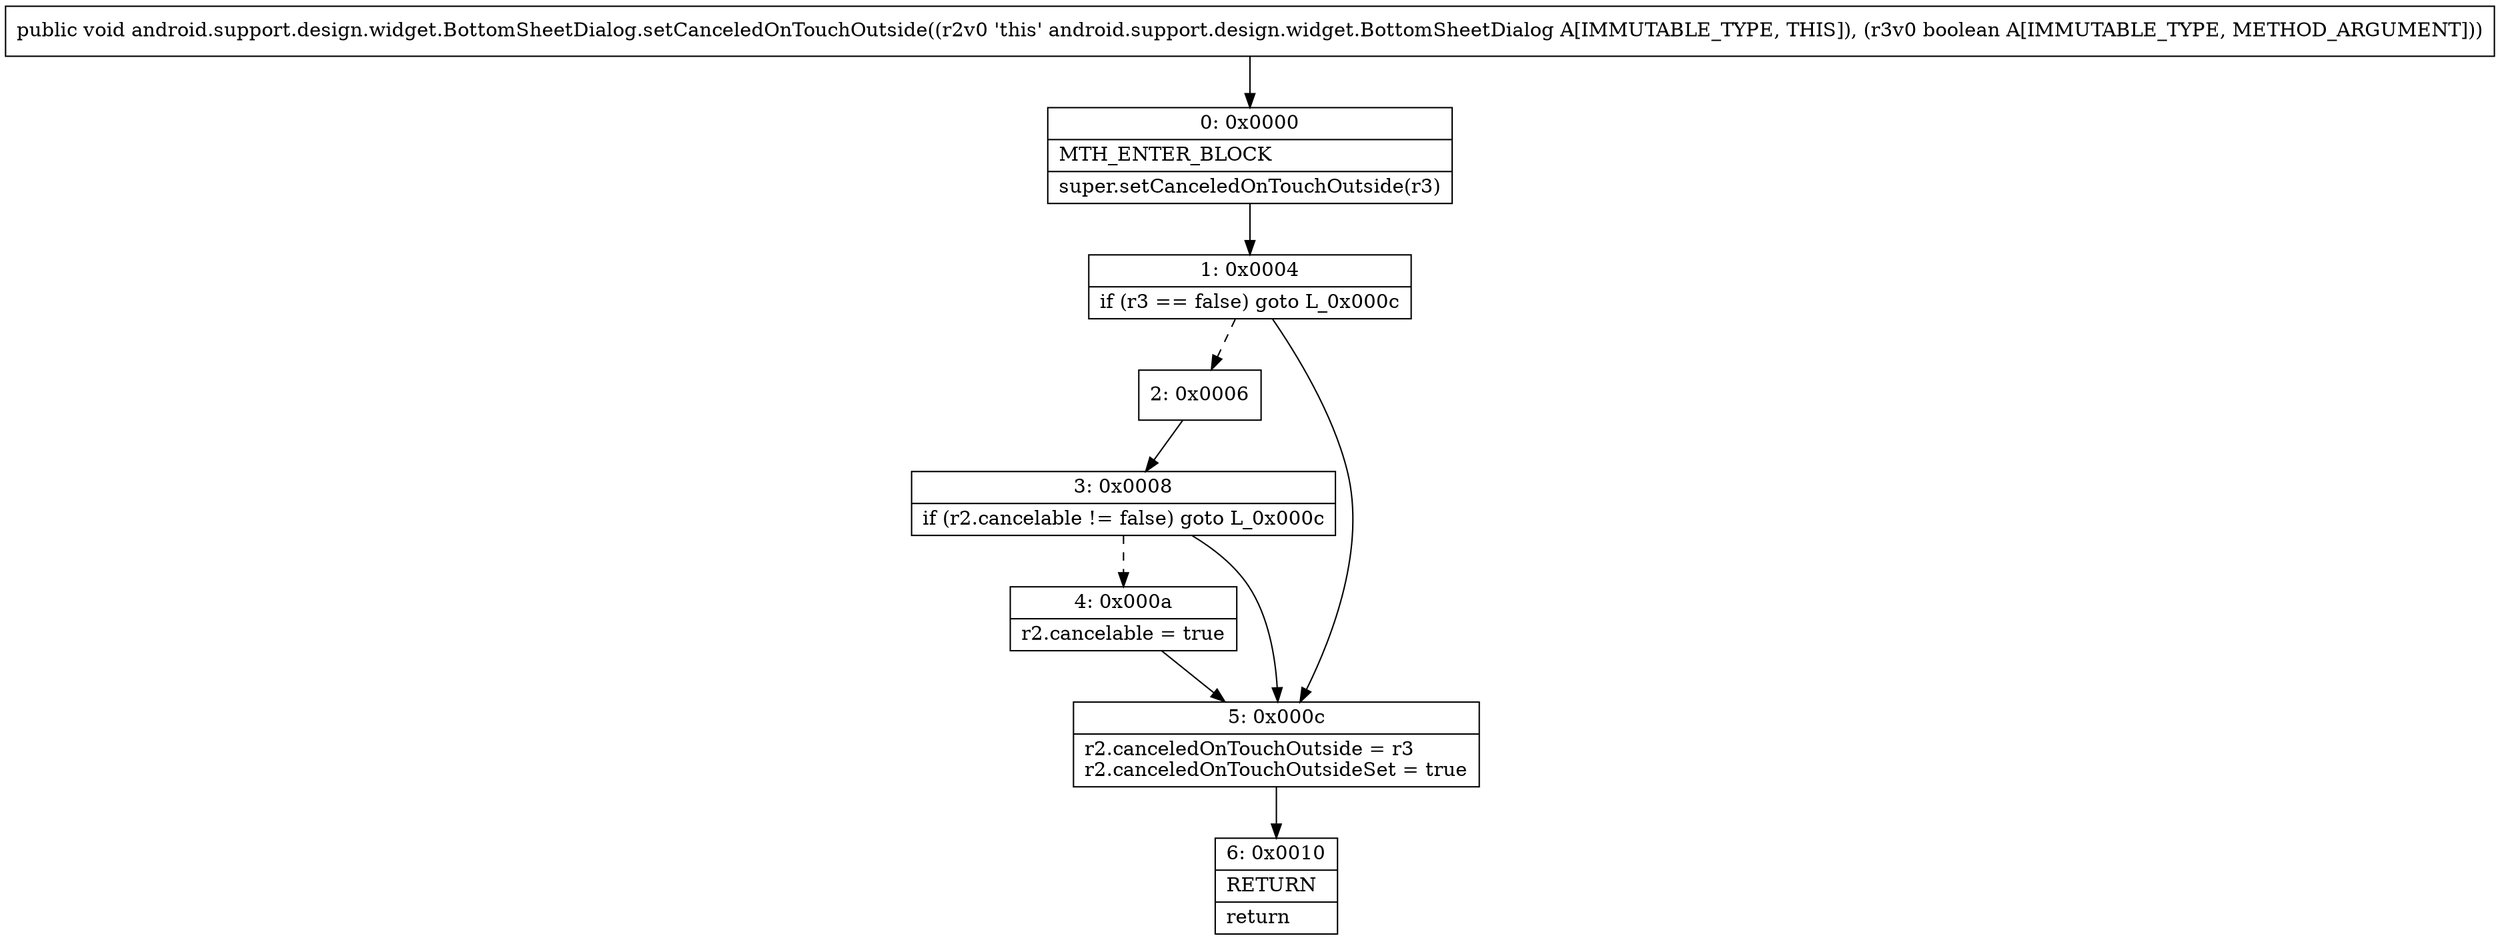 digraph "CFG forandroid.support.design.widget.BottomSheetDialog.setCanceledOnTouchOutside(Z)V" {
Node_0 [shape=record,label="{0\:\ 0x0000|MTH_ENTER_BLOCK\l|super.setCanceledOnTouchOutside(r3)\l}"];
Node_1 [shape=record,label="{1\:\ 0x0004|if (r3 == false) goto L_0x000c\l}"];
Node_2 [shape=record,label="{2\:\ 0x0006}"];
Node_3 [shape=record,label="{3\:\ 0x0008|if (r2.cancelable != false) goto L_0x000c\l}"];
Node_4 [shape=record,label="{4\:\ 0x000a|r2.cancelable = true\l}"];
Node_5 [shape=record,label="{5\:\ 0x000c|r2.canceledOnTouchOutside = r3\lr2.canceledOnTouchOutsideSet = true\l}"];
Node_6 [shape=record,label="{6\:\ 0x0010|RETURN\l|return\l}"];
MethodNode[shape=record,label="{public void android.support.design.widget.BottomSheetDialog.setCanceledOnTouchOutside((r2v0 'this' android.support.design.widget.BottomSheetDialog A[IMMUTABLE_TYPE, THIS]), (r3v0 boolean A[IMMUTABLE_TYPE, METHOD_ARGUMENT])) }"];
MethodNode -> Node_0;
Node_0 -> Node_1;
Node_1 -> Node_2[style=dashed];
Node_1 -> Node_5;
Node_2 -> Node_3;
Node_3 -> Node_4[style=dashed];
Node_3 -> Node_5;
Node_4 -> Node_5;
Node_5 -> Node_6;
}

